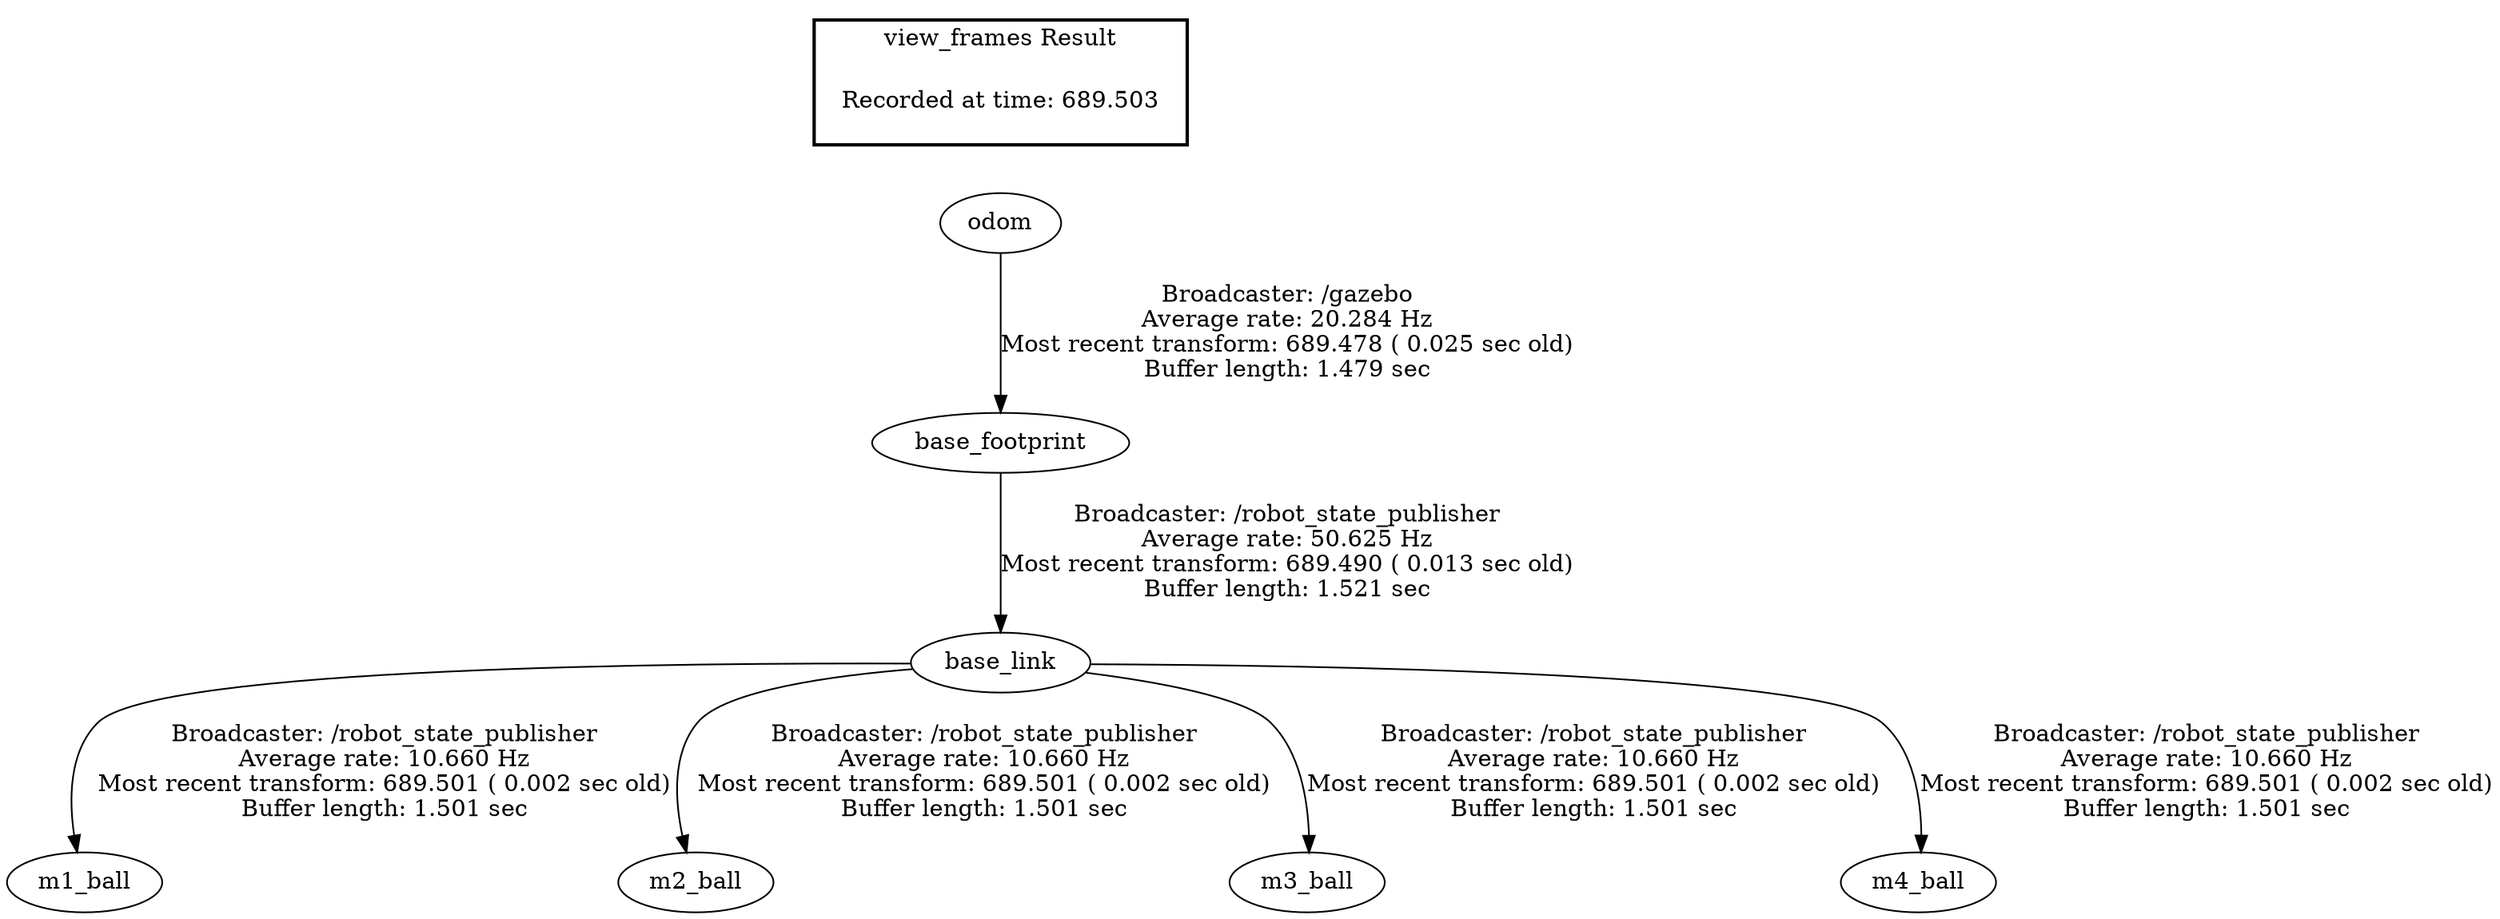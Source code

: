 digraph G {
"base_footprint" -> "base_link"[label="Broadcaster: /robot_state_publisher\nAverage rate: 50.625 Hz\nMost recent transform: 689.490 ( 0.013 sec old)\nBuffer length: 1.521 sec\n"];
"odom" -> "base_footprint"[label="Broadcaster: /gazebo\nAverage rate: 20.284 Hz\nMost recent transform: 689.478 ( 0.025 sec old)\nBuffer length: 1.479 sec\n"];
"base_link" -> "m1_ball"[label="Broadcaster: /robot_state_publisher\nAverage rate: 10.660 Hz\nMost recent transform: 689.501 ( 0.002 sec old)\nBuffer length: 1.501 sec\n"];
"base_link" -> "m2_ball"[label="Broadcaster: /robot_state_publisher\nAverage rate: 10.660 Hz\nMost recent transform: 689.501 ( 0.002 sec old)\nBuffer length: 1.501 sec\n"];
"base_link" -> "m3_ball"[label="Broadcaster: /robot_state_publisher\nAverage rate: 10.660 Hz\nMost recent transform: 689.501 ( 0.002 sec old)\nBuffer length: 1.501 sec\n"];
"base_link" -> "m4_ball"[label="Broadcaster: /robot_state_publisher\nAverage rate: 10.660 Hz\nMost recent transform: 689.501 ( 0.002 sec old)\nBuffer length: 1.501 sec\n"];
edge [style=invis];
 subgraph cluster_legend { style=bold; color=black; label ="view_frames Result";
"Recorded at time: 689.503"[ shape=plaintext ] ;
 }->"odom";
}